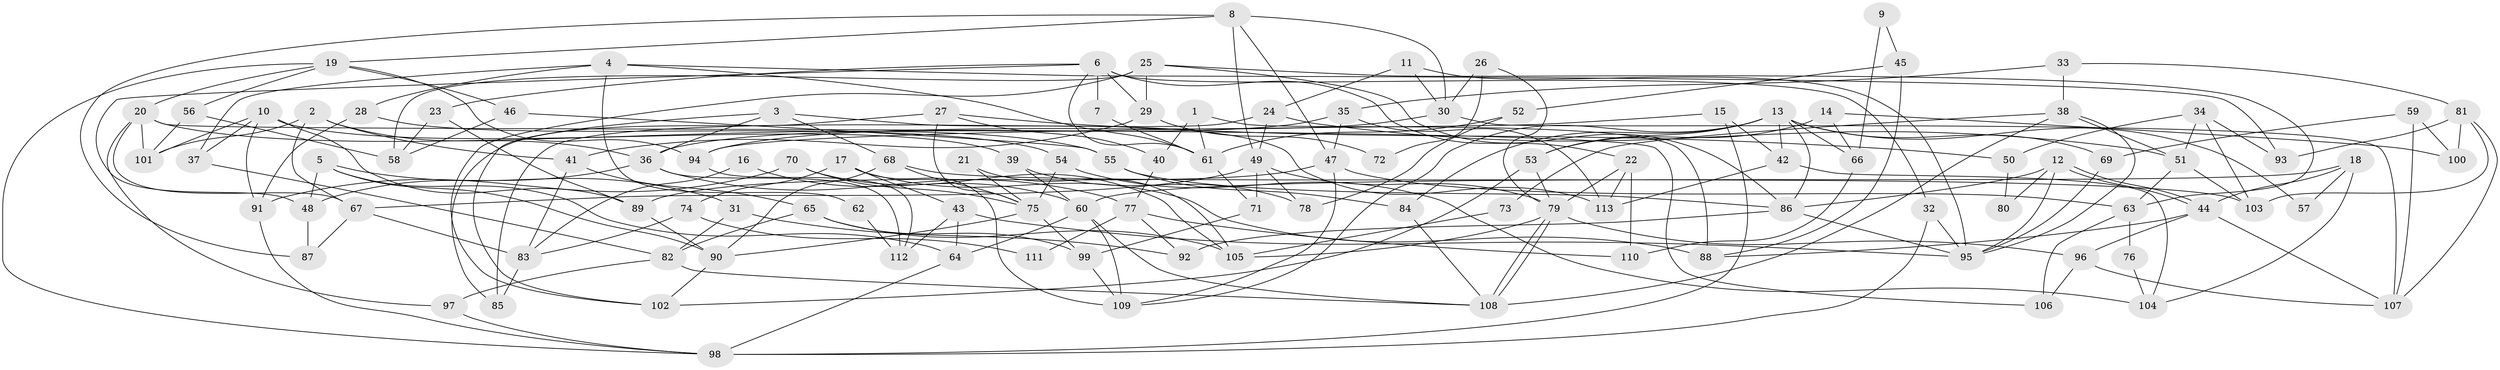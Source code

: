 // coarse degree distribution, {4: 0.15217391304347827, 5: 0.2391304347826087, 3: 0.10869565217391304, 9: 0.06521739130434782, 6: 0.1956521739130435, 7: 0.08695652173913043, 8: 0.043478260869565216, 10: 0.08695652173913043, 11: 0.021739130434782608}
// Generated by graph-tools (version 1.1) at 2025/37/03/04/25 23:37:10]
// undirected, 113 vertices, 226 edges
graph export_dot {
  node [color=gray90,style=filled];
  1;
  2;
  3;
  4;
  5;
  6;
  7;
  8;
  9;
  10;
  11;
  12;
  13;
  14;
  15;
  16;
  17;
  18;
  19;
  20;
  21;
  22;
  23;
  24;
  25;
  26;
  27;
  28;
  29;
  30;
  31;
  32;
  33;
  34;
  35;
  36;
  37;
  38;
  39;
  40;
  41;
  42;
  43;
  44;
  45;
  46;
  47;
  48;
  49;
  50;
  51;
  52;
  53;
  54;
  55;
  56;
  57;
  58;
  59;
  60;
  61;
  62;
  63;
  64;
  65;
  66;
  67;
  68;
  69;
  70;
  71;
  72;
  73;
  74;
  75;
  76;
  77;
  78;
  79;
  80;
  81;
  82;
  83;
  84;
  85;
  86;
  87;
  88;
  89;
  90;
  91;
  92;
  93;
  94;
  95;
  96;
  97;
  98;
  99;
  100;
  101;
  102;
  103;
  104;
  105;
  106;
  107;
  108;
  109;
  110;
  111;
  112;
  113;
  1 -- 88;
  1 -- 40;
  1 -- 61;
  2 -- 67;
  2 -- 101;
  2 -- 36;
  2 -- 41;
  3 -- 36;
  3 -- 102;
  3 -- 68;
  3 -- 113;
  4 -- 28;
  4 -- 61;
  4 -- 37;
  4 -- 62;
  4 -- 93;
  5 -- 48;
  5 -- 64;
  5 -- 31;
  5 -- 90;
  6 -- 22;
  6 -- 48;
  6 -- 7;
  6 -- 23;
  6 -- 29;
  6 -- 32;
  6 -- 61;
  7 -- 61;
  8 -- 49;
  8 -- 19;
  8 -- 30;
  8 -- 47;
  8 -- 87;
  9 -- 66;
  9 -- 45;
  10 -- 37;
  10 -- 89;
  10 -- 39;
  10 -- 91;
  10 -- 101;
  11 -- 95;
  11 -- 30;
  11 -- 24;
  12 -- 95;
  12 -- 44;
  12 -- 44;
  12 -- 80;
  12 -- 86;
  13 -- 109;
  13 -- 86;
  13 -- 42;
  13 -- 53;
  13 -- 57;
  13 -- 66;
  13 -- 69;
  13 -- 84;
  14 -- 100;
  14 -- 53;
  14 -- 66;
  15 -- 42;
  15 -- 98;
  15 -- 94;
  16 -- 83;
  16 -- 60;
  17 -- 43;
  17 -- 109;
  17 -- 74;
  17 -- 88;
  18 -- 60;
  18 -- 44;
  18 -- 57;
  18 -- 104;
  19 -- 94;
  19 -- 98;
  19 -- 20;
  19 -- 46;
  19 -- 56;
  20 -- 55;
  20 -- 67;
  20 -- 97;
  20 -- 101;
  20 -- 106;
  21 -- 105;
  21 -- 75;
  22 -- 79;
  22 -- 113;
  22 -- 110;
  23 -- 89;
  23 -- 58;
  24 -- 49;
  24 -- 51;
  24 -- 85;
  25 -- 86;
  25 -- 58;
  25 -- 29;
  25 -- 63;
  25 -- 102;
  26 -- 79;
  26 -- 30;
  26 -- 72;
  27 -- 85;
  27 -- 75;
  27 -- 40;
  27 -- 50;
  28 -- 91;
  28 -- 54;
  29 -- 41;
  29 -- 72;
  30 -- 94;
  30 -- 107;
  31 -- 92;
  31 -- 82;
  32 -- 95;
  32 -- 98;
  33 -- 38;
  33 -- 81;
  33 -- 35;
  34 -- 51;
  34 -- 93;
  34 -- 50;
  34 -- 103;
  35 -- 47;
  35 -- 36;
  35 -- 113;
  36 -- 48;
  36 -- 77;
  36 -- 112;
  37 -- 82;
  38 -- 108;
  38 -- 51;
  38 -- 73;
  38 -- 95;
  39 -- 60;
  39 -- 78;
  40 -- 77;
  41 -- 65;
  41 -- 83;
  42 -- 113;
  42 -- 104;
  43 -- 64;
  43 -- 95;
  43 -- 112;
  44 -- 107;
  44 -- 88;
  44 -- 96;
  45 -- 88;
  45 -- 52;
  46 -- 58;
  46 -- 55;
  47 -- 63;
  47 -- 89;
  47 -- 109;
  48 -- 87;
  49 -- 79;
  49 -- 71;
  49 -- 67;
  49 -- 78;
  50 -- 80;
  51 -- 63;
  51 -- 103;
  52 -- 61;
  52 -- 78;
  53 -- 102;
  53 -- 79;
  54 -- 104;
  54 -- 75;
  55 -- 84;
  55 -- 86;
  56 -- 101;
  56 -- 58;
  59 -- 107;
  59 -- 69;
  59 -- 100;
  60 -- 108;
  60 -- 109;
  60 -- 64;
  61 -- 71;
  62 -- 112;
  63 -- 106;
  63 -- 76;
  64 -- 98;
  65 -- 82;
  65 -- 99;
  65 -- 105;
  66 -- 110;
  67 -- 83;
  67 -- 87;
  68 -- 103;
  68 -- 75;
  68 -- 90;
  69 -- 95;
  70 -- 105;
  70 -- 75;
  70 -- 91;
  71 -- 99;
  73 -- 105;
  74 -- 83;
  74 -- 111;
  75 -- 90;
  75 -- 99;
  76 -- 104;
  77 -- 110;
  77 -- 92;
  77 -- 111;
  79 -- 108;
  79 -- 108;
  79 -- 96;
  79 -- 105;
  81 -- 107;
  81 -- 103;
  81 -- 93;
  81 -- 100;
  82 -- 97;
  82 -- 108;
  83 -- 85;
  84 -- 108;
  86 -- 92;
  86 -- 95;
  89 -- 90;
  90 -- 102;
  91 -- 98;
  94 -- 112;
  96 -- 106;
  96 -- 107;
  97 -- 98;
  99 -- 109;
}
